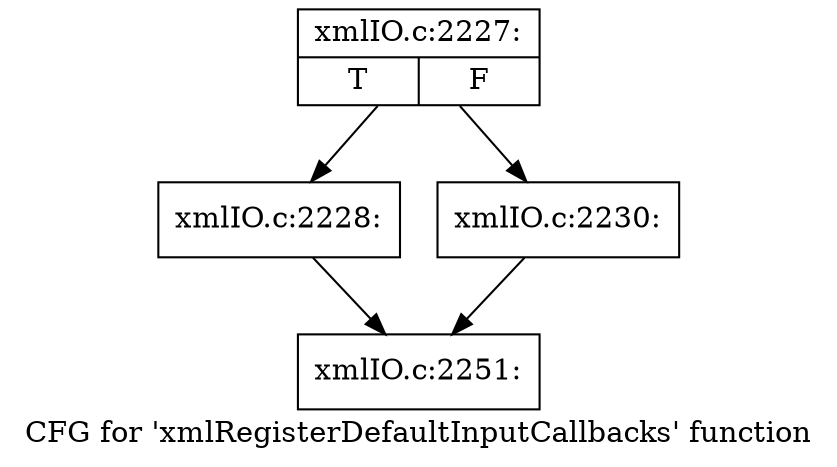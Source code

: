 digraph "CFG for 'xmlRegisterDefaultInputCallbacks' function" {
	label="CFG for 'xmlRegisterDefaultInputCallbacks' function";

	Node0x55ed3472d070 [shape=record,label="{xmlIO.c:2227:|{<s0>T|<s1>F}}"];
	Node0x55ed3472d070 -> Node0x55ed3472ffb0;
	Node0x55ed3472d070 -> Node0x55ed34730000;
	Node0x55ed3472ffb0 [shape=record,label="{xmlIO.c:2228:}"];
	Node0x55ed3472ffb0 -> Node0x55ed3472ff20;
	Node0x55ed34730000 [shape=record,label="{xmlIO.c:2230:}"];
	Node0x55ed34730000 -> Node0x55ed3472ff20;
	Node0x55ed3472ff20 [shape=record,label="{xmlIO.c:2251:}"];
}
